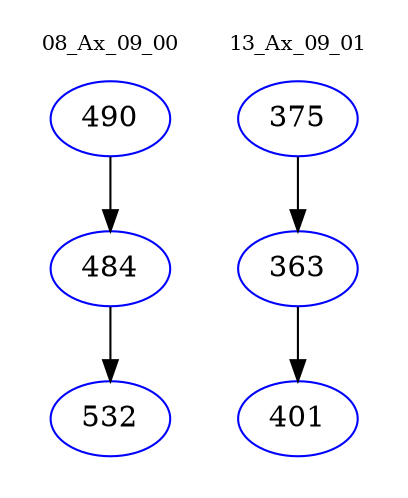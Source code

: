 digraph{
subgraph cluster_0 {
color = white
label = "08_Ax_09_00";
fontsize=10;
T0_490 [label="490", color="blue"]
T0_490 -> T0_484 [color="black"]
T0_484 [label="484", color="blue"]
T0_484 -> T0_532 [color="black"]
T0_532 [label="532", color="blue"]
}
subgraph cluster_1 {
color = white
label = "13_Ax_09_01";
fontsize=10;
T1_375 [label="375", color="blue"]
T1_375 -> T1_363 [color="black"]
T1_363 [label="363", color="blue"]
T1_363 -> T1_401 [color="black"]
T1_401 [label="401", color="blue"]
}
}
